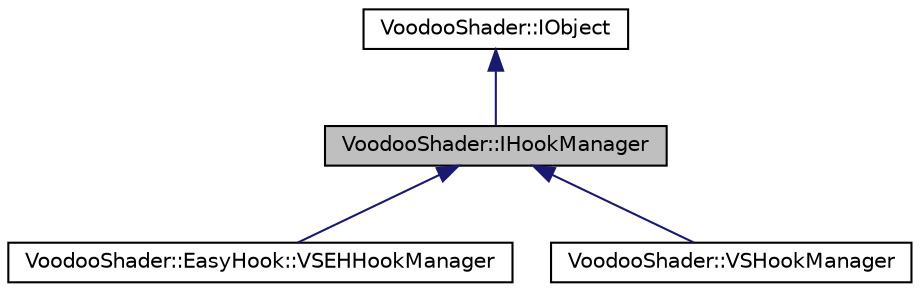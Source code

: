 digraph G
{
  edge [fontname="Helvetica",fontsize="10",labelfontname="Helvetica",labelfontsize="10"];
  node [fontname="Helvetica",fontsize="10",shape=record];
  Node1 [label="VoodooShader::IHookManager",height=0.2,width=0.4,color="black", fillcolor="grey75", style="filled" fontcolor="black"];
  Node2 -> Node1 [dir="back",color="midnightblue",fontsize="10",style="solid",fontname="Helvetica"];
  Node2 [label="VoodooShader::IObject",height=0.2,width=0.4,color="black", fillcolor="white", style="filled",URL="$class_voodoo_shader_1_1_i_object.html",tooltip="Defines a simple interface all Voodoo objects from dynamic modules must inherit."];
  Node1 -> Node3 [dir="back",color="midnightblue",fontsize="10",style="solid",fontname="Helvetica"];
  Node3 [label="VoodooShader::EasyHook::VSEHHookManager",height=0.2,width=0.4,color="black", fillcolor="white", style="filled",URL="$class_voodoo_shader_1_1_easy_hook_1_1_v_s_e_h_hook_manager.html",tooltip="Handles function-level hooks, redirecting function calls into new locations."];
  Node1 -> Node4 [dir="back",color="midnightblue",fontsize="10",style="solid",fontname="Helvetica"];
  Node4 [label="VoodooShader::VSHookManager",height=0.2,width=0.4,color="black", fillcolor="white", style="filled",URL="$class_voodoo_shader_1_1_v_s_hook_manager.html"];
}

